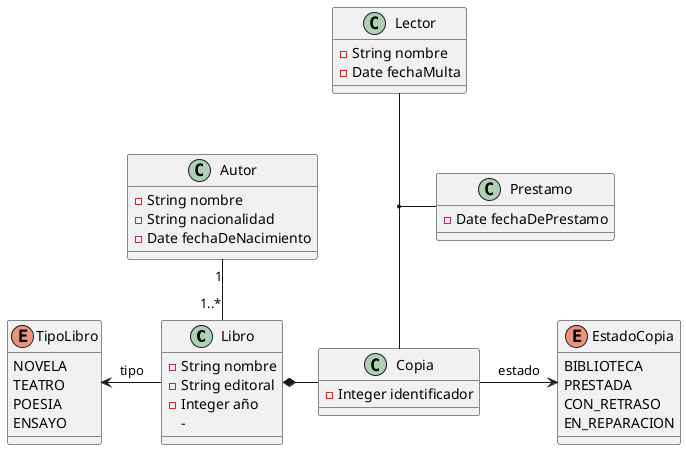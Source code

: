 @startuml Modelo de datos de Biblioteca

class Libro {
    - String nombre
    - String editoral
    - Integer año
    - 
}

enum TipoLibro {
    NOVELA
    TEATRO
    POESIA
    ENSAYO
}

Class Copia {
    - Integer identificador

}

enum EstadoCopia {
    BIBLIOTECA
    PRESTADA
    CON_RETRASO
    EN_REPARACION
}

class Autor {
    - String nombre
    - String nacionalidad
    - Date fechaDeNacimiento
}

class Lector {
    - String nombre
    - Date fechaMulta
}

class Prestamo {
    - Date fechaDePrestamo
}

Libro  -left-> TipoLibro : tipo
Autor "1" -- "1..*" Libro
Copia -right-> EstadoCopia: estado
Libro *-right- Copia
(Lector, Copia) -- Prestamo 

@enduml